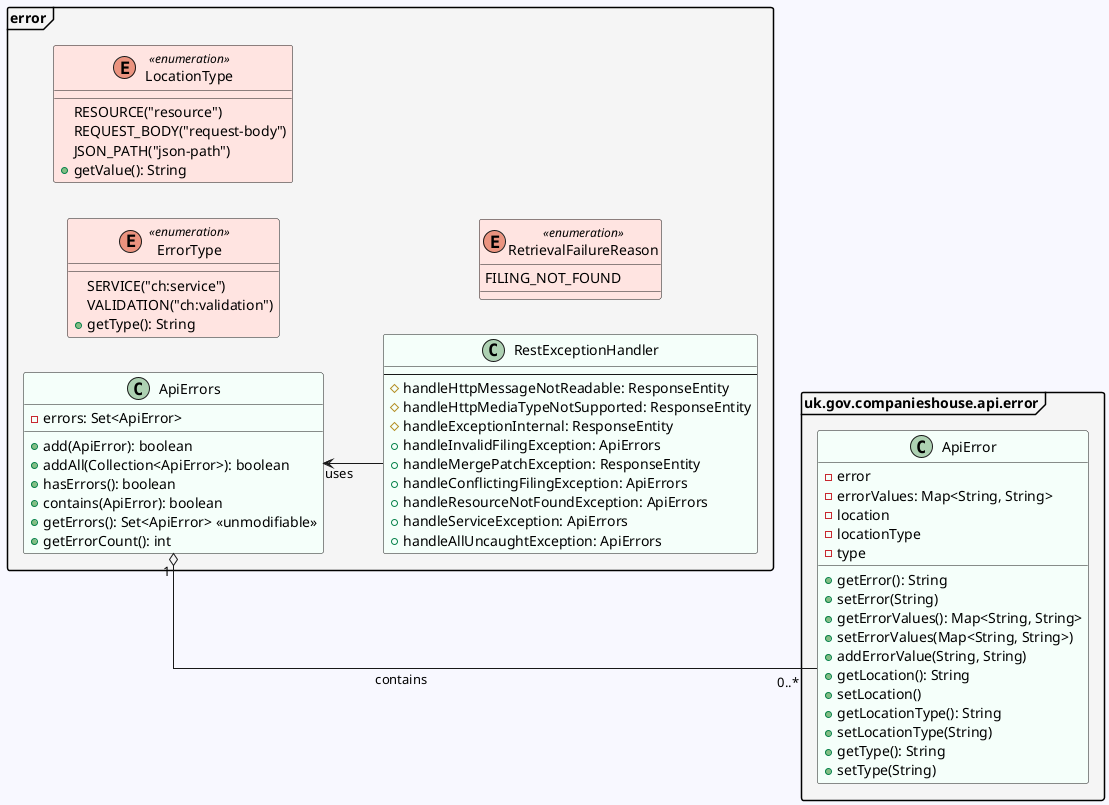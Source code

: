 @startuml
'https://plantuml.com/class-diagram
'interface Collection<E>
'interface Set<E>
skinparam BackgroundColor GhostWhite
skinparam ArrowPadding 2
skinparam linetype ortho
skinparam PackageBackgroundColor WhiteSmoke
skinparam packageStyle frame
'for grouping package names
set separator none
left to right direction

skinparam class {
  BackgroundColor MintCream
}
skinparam class<<enumeration>> {
  BackgroundColor MistyRose
}

package uk.gov.companieshouse.api.error {

    class ApiError {
        -error
        -errorValues: Map<String, String>
        -location
        -locationType
        -type

        +getError(): String
        +setError(String)
        +getErrorValues(): Map<String, String>
        +setErrorValues(Map<String, String>)
        +addErrorValue(String, String)
        +getLocation(): String
        +setLocation()
        +getLocationType(): String
        +setLocationType(String)
        +getType(): String
        +setType(String)
    }
}

package error {
    enum ErrorType <<enumeration>> {
        SERVICE("ch:service")
        VALIDATION("ch:validation")
        +getType(): String
    }

    enum LocationType <<enumeration>> {
        RESOURCE("resource")
        REQUEST_BODY("request-body")
        JSON_PATH("json-path")
        +getValue(): String
    }

    enum RetrievalFailureReason <<enumeration>> {
        FILING_NOT_FOUND
    }

    class RestExceptionHandler {
        ---
        #handleHttpMessageNotReadable: ResponseEntity
        #handleHttpMediaTypeNotSupported: ResponseEntity
        #handleExceptionInternal: ResponseEntity
        +handleInvalidFilingException: ApiErrors
        +handleMergePatchException: ResponseEntity
        +handleConflictingFilingException: ApiErrors
        +handleResourceNotFoundException: ApiErrors
        +handleServiceException: ApiErrors
        +handleAllUncaughtException: ApiErrors
    }

        class ApiErrors {
        -errors: Set<ApiError>

        +add(ApiError): boolean
        +addAll(Collection<ApiError>): boolean
        +hasErrors(): boolean
        +contains(ApiError): boolean
        +getErrors(): Set<ApiError> <<unmodifiable>>
        +getErrorCount(): int
        }

}

 ApiErrors "1 " o--- "0..*   " ApiError :"contains   "
 ApiErrors <-- RestExceptionHandler : "uses"

@enduml